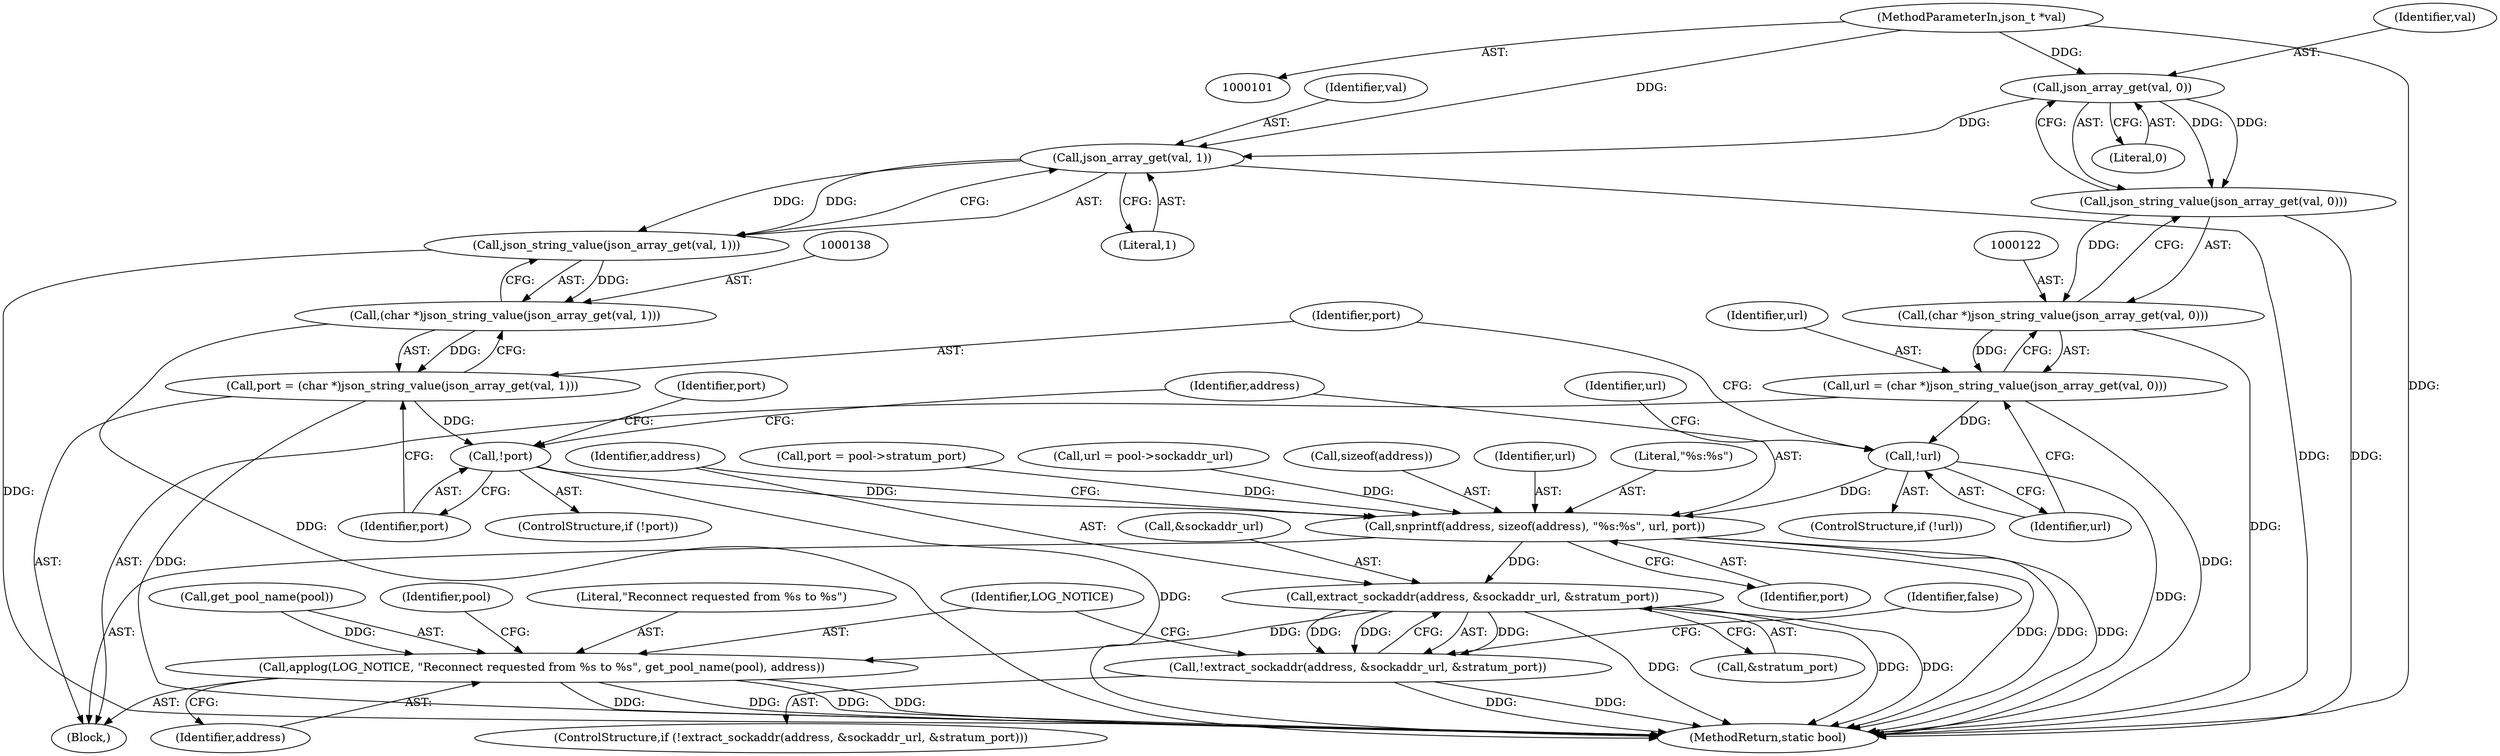 digraph "0_sgminer_78cc408369bdbbd440196c93574098d1482efbce@pointer" {
"1000124" [label="(Call,json_array_get(val, 0))"];
"1000103" [label="(MethodParameterIn,json_t *val)"];
"1000123" [label="(Call,json_string_value(json_array_get(val, 0)))"];
"1000121" [label="(Call,(char *)json_string_value(json_array_get(val, 0)))"];
"1000119" [label="(Call,url = (char *)json_string_value(json_array_get(val, 0)))"];
"1000128" [label="(Call,!url)"];
"1000151" [label="(Call,snprintf(address, sizeof(address), \"%s:%s\", url, port))"];
"1000160" [label="(Call,extract_sockaddr(address, &sockaddr_url, &stratum_port))"];
"1000159" [label="(Call,!extract_sockaddr(address, &sockaddr_url, &stratum_port))"];
"1000168" [label="(Call,applog(LOG_NOTICE, \"Reconnect requested from %s to %s\", get_pool_name(pool), address))"];
"1000140" [label="(Call,json_array_get(val, 1))"];
"1000139" [label="(Call,json_string_value(json_array_get(val, 1)))"];
"1000137" [label="(Call,(char *)json_string_value(json_array_get(val, 1)))"];
"1000135" [label="(Call,port = (char *)json_string_value(json_array_get(val, 1)))"];
"1000144" [label="(Call,!port)"];
"1000157" [label="(Identifier,port)"];
"1000175" [label="(Identifier,pool)"];
"1000141" [label="(Identifier,val)"];
"1000162" [label="(Call,&sockaddr_url)"];
"1000142" [label="(Literal,1)"];
"1000119" [label="(Call,url = (char *)json_string_value(json_array_get(val, 0)))"];
"1000140" [label="(Call,json_array_get(val, 1))"];
"1000153" [label="(Call,sizeof(address))"];
"1000103" [label="(MethodParameterIn,json_t *val)"];
"1000156" [label="(Identifier,url)"];
"1000168" [label="(Call,applog(LOG_NOTICE, \"Reconnect requested from %s to %s\", get_pool_name(pool), address))"];
"1000123" [label="(Call,json_string_value(json_array_get(val, 0)))"];
"1000155" [label="(Literal,\"%s:%s\")"];
"1000173" [label="(Identifier,address)"];
"1000136" [label="(Identifier,port)"];
"1000170" [label="(Literal,\"Reconnect requested from %s to %s\")"];
"1000161" [label="(Identifier,address)"];
"1000129" [label="(Identifier,url)"];
"1000135" [label="(Call,port = (char *)json_string_value(json_array_get(val, 1)))"];
"1000151" [label="(Call,snprintf(address, sizeof(address), \"%s:%s\", url, port))"];
"1000164" [label="(Call,&stratum_port)"];
"1000147" [label="(Identifier,port)"];
"1000160" [label="(Call,extract_sockaddr(address, &sockaddr_url, &stratum_port))"];
"1000169" [label="(Identifier,LOG_NOTICE)"];
"1000131" [label="(Identifier,url)"];
"1000230" [label="(MethodReturn,static bool)"];
"1000145" [label="(Identifier,port)"];
"1000104" [label="(Block,)"];
"1000128" [label="(Call,!url)"];
"1000152" [label="(Identifier,address)"];
"1000126" [label="(Literal,0)"];
"1000125" [label="(Identifier,val)"];
"1000158" [label="(ControlStructure,if (!extract_sockaddr(address, &sockaddr_url, &stratum_port)))"];
"1000139" [label="(Call,json_string_value(json_array_get(val, 1)))"];
"1000120" [label="(Identifier,url)"];
"1000167" [label="(Identifier,false)"];
"1000137" [label="(Call,(char *)json_string_value(json_array_get(val, 1)))"];
"1000127" [label="(ControlStructure,if (!url))"];
"1000146" [label="(Call,port = pool->stratum_port)"];
"1000171" [label="(Call,get_pool_name(pool))"];
"1000130" [label="(Call,url = pool->sockaddr_url)"];
"1000159" [label="(Call,!extract_sockaddr(address, &sockaddr_url, &stratum_port))"];
"1000143" [label="(ControlStructure,if (!port))"];
"1000121" [label="(Call,(char *)json_string_value(json_array_get(val, 0)))"];
"1000124" [label="(Call,json_array_get(val, 0))"];
"1000144" [label="(Call,!port)"];
"1000124" -> "1000123"  [label="AST: "];
"1000124" -> "1000126"  [label="CFG: "];
"1000125" -> "1000124"  [label="AST: "];
"1000126" -> "1000124"  [label="AST: "];
"1000123" -> "1000124"  [label="CFG: "];
"1000124" -> "1000123"  [label="DDG: "];
"1000124" -> "1000123"  [label="DDG: "];
"1000103" -> "1000124"  [label="DDG: "];
"1000124" -> "1000140"  [label="DDG: "];
"1000103" -> "1000101"  [label="AST: "];
"1000103" -> "1000230"  [label="DDG: "];
"1000103" -> "1000140"  [label="DDG: "];
"1000123" -> "1000121"  [label="AST: "];
"1000121" -> "1000123"  [label="CFG: "];
"1000123" -> "1000230"  [label="DDG: "];
"1000123" -> "1000121"  [label="DDG: "];
"1000121" -> "1000119"  [label="AST: "];
"1000122" -> "1000121"  [label="AST: "];
"1000119" -> "1000121"  [label="CFG: "];
"1000121" -> "1000230"  [label="DDG: "];
"1000121" -> "1000119"  [label="DDG: "];
"1000119" -> "1000104"  [label="AST: "];
"1000120" -> "1000119"  [label="AST: "];
"1000129" -> "1000119"  [label="CFG: "];
"1000119" -> "1000230"  [label="DDG: "];
"1000119" -> "1000128"  [label="DDG: "];
"1000128" -> "1000127"  [label="AST: "];
"1000128" -> "1000129"  [label="CFG: "];
"1000129" -> "1000128"  [label="AST: "];
"1000131" -> "1000128"  [label="CFG: "];
"1000136" -> "1000128"  [label="CFG: "];
"1000128" -> "1000230"  [label="DDG: "];
"1000128" -> "1000151"  [label="DDG: "];
"1000151" -> "1000104"  [label="AST: "];
"1000151" -> "1000157"  [label="CFG: "];
"1000152" -> "1000151"  [label="AST: "];
"1000153" -> "1000151"  [label="AST: "];
"1000155" -> "1000151"  [label="AST: "];
"1000156" -> "1000151"  [label="AST: "];
"1000157" -> "1000151"  [label="AST: "];
"1000161" -> "1000151"  [label="CFG: "];
"1000151" -> "1000230"  [label="DDG: "];
"1000151" -> "1000230"  [label="DDG: "];
"1000151" -> "1000230"  [label="DDG: "];
"1000130" -> "1000151"  [label="DDG: "];
"1000144" -> "1000151"  [label="DDG: "];
"1000146" -> "1000151"  [label="DDG: "];
"1000151" -> "1000160"  [label="DDG: "];
"1000160" -> "1000159"  [label="AST: "];
"1000160" -> "1000164"  [label="CFG: "];
"1000161" -> "1000160"  [label="AST: "];
"1000162" -> "1000160"  [label="AST: "];
"1000164" -> "1000160"  [label="AST: "];
"1000159" -> "1000160"  [label="CFG: "];
"1000160" -> "1000230"  [label="DDG: "];
"1000160" -> "1000230"  [label="DDG: "];
"1000160" -> "1000230"  [label="DDG: "];
"1000160" -> "1000159"  [label="DDG: "];
"1000160" -> "1000159"  [label="DDG: "];
"1000160" -> "1000159"  [label="DDG: "];
"1000160" -> "1000168"  [label="DDG: "];
"1000159" -> "1000158"  [label="AST: "];
"1000167" -> "1000159"  [label="CFG: "];
"1000169" -> "1000159"  [label="CFG: "];
"1000159" -> "1000230"  [label="DDG: "];
"1000159" -> "1000230"  [label="DDG: "];
"1000168" -> "1000104"  [label="AST: "];
"1000168" -> "1000173"  [label="CFG: "];
"1000169" -> "1000168"  [label="AST: "];
"1000170" -> "1000168"  [label="AST: "];
"1000171" -> "1000168"  [label="AST: "];
"1000173" -> "1000168"  [label="AST: "];
"1000175" -> "1000168"  [label="CFG: "];
"1000168" -> "1000230"  [label="DDG: "];
"1000168" -> "1000230"  [label="DDG: "];
"1000168" -> "1000230"  [label="DDG: "];
"1000168" -> "1000230"  [label="DDG: "];
"1000171" -> "1000168"  [label="DDG: "];
"1000140" -> "1000139"  [label="AST: "];
"1000140" -> "1000142"  [label="CFG: "];
"1000141" -> "1000140"  [label="AST: "];
"1000142" -> "1000140"  [label="AST: "];
"1000139" -> "1000140"  [label="CFG: "];
"1000140" -> "1000230"  [label="DDG: "];
"1000140" -> "1000139"  [label="DDG: "];
"1000140" -> "1000139"  [label="DDG: "];
"1000139" -> "1000137"  [label="AST: "];
"1000137" -> "1000139"  [label="CFG: "];
"1000139" -> "1000230"  [label="DDG: "];
"1000139" -> "1000137"  [label="DDG: "];
"1000137" -> "1000135"  [label="AST: "];
"1000138" -> "1000137"  [label="AST: "];
"1000135" -> "1000137"  [label="CFG: "];
"1000137" -> "1000230"  [label="DDG: "];
"1000137" -> "1000135"  [label="DDG: "];
"1000135" -> "1000104"  [label="AST: "];
"1000136" -> "1000135"  [label="AST: "];
"1000145" -> "1000135"  [label="CFG: "];
"1000135" -> "1000230"  [label="DDG: "];
"1000135" -> "1000144"  [label="DDG: "];
"1000144" -> "1000143"  [label="AST: "];
"1000144" -> "1000145"  [label="CFG: "];
"1000145" -> "1000144"  [label="AST: "];
"1000147" -> "1000144"  [label="CFG: "];
"1000152" -> "1000144"  [label="CFG: "];
"1000144" -> "1000230"  [label="DDG: "];
}
